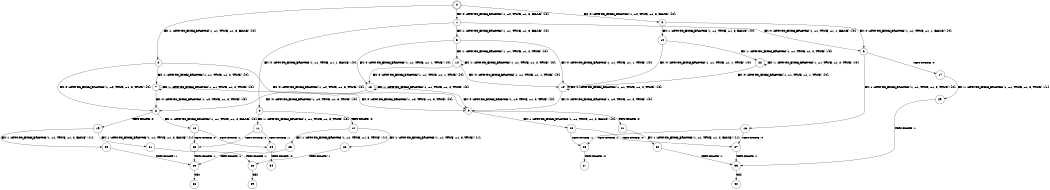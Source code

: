 digraph BCG {
size = "7, 10.5";
center = TRUE;
node [shape = circle];
0 [peripheries = 2];
0 -> 1 [label = "EX !0 !ATOMIC_EXCH_BRANCH (1, +0, TRUE, +1, 3, FALSE) !{0}"];
0 -> 2 [label = "EX !1 !ATOMIC_EXCH_BRANCH (1, +1, TRUE, +1, 3, FALSE) !{0}"];
0 -> 3 [label = "EX !0 !ATOMIC_EXCH_BRANCH (1, +0, TRUE, +1, 3, FALSE) !{0}"];
1 -> 4 [label = "EX !0 !ATOMIC_EXCH_BRANCH (1, +1, TRUE, +1, 1, FALSE) !{0}"];
1 -> 5 [label = "EX !1 !ATOMIC_EXCH_BRANCH (1, +1, TRUE, +1, 3, FALSE) !{0}"];
1 -> 6 [label = "EX !0 !ATOMIC_EXCH_BRANCH (1, +1, TRUE, +1, 1, FALSE) !{0}"];
2 -> 7 [label = "EX !1 !ATOMIC_EXCH_BRANCH (1, +1, TRUE, +1, 2, TRUE) !{0}"];
2 -> 8 [label = "EX !0 !ATOMIC_EXCH_BRANCH (1, +0, TRUE, +1, 3, TRUE) !{0}"];
2 -> 9 [label = "EX !0 !ATOMIC_EXCH_BRANCH (1, +0, TRUE, +1, 3, TRUE) !{0}"];
3 -> 10 [label = "EX !1 !ATOMIC_EXCH_BRANCH (1, +1, TRUE, +1, 3, FALSE) !{0}"];
3 -> 6 [label = "EX !0 !ATOMIC_EXCH_BRANCH (1, +1, TRUE, +1, 1, FALSE) !{0}"];
4 -> 11 [label = "EX !1 !ATOMIC_EXCH_BRANCH (1, +1, TRUE, +1, 3, TRUE) !{0}"];
4 -> 12 [label = "TERMINATE !0"];
5 -> 13 [label = "EX !0 !ATOMIC_EXCH_BRANCH (1, +1, TRUE, +1, 1, TRUE) !{0}"];
5 -> 14 [label = "EX !1 !ATOMIC_EXCH_BRANCH (1, +1, TRUE, +1, 2, TRUE) !{0}"];
5 -> 15 [label = "EX !0 !ATOMIC_EXCH_BRANCH (1, +1, TRUE, +1, 1, TRUE) !{0}"];
6 -> 16 [label = "EX !1 !ATOMIC_EXCH_BRANCH (1, +1, TRUE, +1, 3, TRUE) !{0}"];
6 -> 17 [label = "TERMINATE !0"];
7 -> 7 [label = "EX !1 !ATOMIC_EXCH_BRANCH (1, +1, TRUE, +1, 2, TRUE) !{0}"];
7 -> 8 [label = "EX !0 !ATOMIC_EXCH_BRANCH (1, +0, TRUE, +1, 3, TRUE) !{0}"];
7 -> 9 [label = "EX !0 !ATOMIC_EXCH_BRANCH (1, +0, TRUE, +1, 3, TRUE) !{0}"];
8 -> 18 [label = "EX !1 !ATOMIC_EXCH_BRANCH (1, +1, TRUE, +1, 2, FALSE) !{0}"];
8 -> 19 [label = "TERMINATE !0"];
9 -> 20 [label = "EX !1 !ATOMIC_EXCH_BRANCH (1, +1, TRUE, +1, 2, FALSE) !{0}"];
9 -> 21 [label = "TERMINATE !0"];
10 -> 22 [label = "EX !1 !ATOMIC_EXCH_BRANCH (1, +1, TRUE, +1, 2, TRUE) !{0}"];
10 -> 15 [label = "EX !0 !ATOMIC_EXCH_BRANCH (1, +1, TRUE, +1, 1, TRUE) !{0}"];
11 -> 23 [label = "TERMINATE !0"];
11 -> 24 [label = "TERMINATE !1"];
12 -> 25 [label = "EX !1 !ATOMIC_EXCH_BRANCH (1, +1, TRUE, +1, 3, TRUE) !{1}"];
12 -> 26 [label = "EX !1 !ATOMIC_EXCH_BRANCH (1, +1, TRUE, +1, 3, TRUE) !{1}"];
13 -> 8 [label = "EX !0 !ATOMIC_EXCH_BRANCH (1, +0, TRUE, +1, 3, TRUE) !{0}"];
13 -> 13 [label = "EX !1 !ATOMIC_EXCH_BRANCH (1, +1, TRUE, +1, 2, TRUE) !{0}"];
13 -> 9 [label = "EX !0 !ATOMIC_EXCH_BRANCH (1, +0, TRUE, +1, 3, TRUE) !{0}"];
14 -> 13 [label = "EX !0 !ATOMIC_EXCH_BRANCH (1, +1, TRUE, +1, 1, TRUE) !{0}"];
14 -> 14 [label = "EX !1 !ATOMIC_EXCH_BRANCH (1, +1, TRUE, +1, 2, TRUE) !{0}"];
14 -> 15 [label = "EX !0 !ATOMIC_EXCH_BRANCH (1, +1, TRUE, +1, 1, TRUE) !{0}"];
15 -> 15 [label = "EX !1 !ATOMIC_EXCH_BRANCH (1, +1, TRUE, +1, 2, TRUE) !{0}"];
15 -> 9 [label = "EX !0 !ATOMIC_EXCH_BRANCH (1, +0, TRUE, +1, 3, TRUE) !{0}"];
16 -> 27 [label = "TERMINATE !0"];
16 -> 28 [label = "TERMINATE !1"];
17 -> 29 [label = "EX !1 !ATOMIC_EXCH_BRANCH (1, +1, TRUE, +1, 3, TRUE) !{1}"];
18 -> 23 [label = "TERMINATE !0"];
18 -> 24 [label = "TERMINATE !1"];
19 -> 30 [label = "EX !1 !ATOMIC_EXCH_BRANCH (1, +1, TRUE, +1, 2, FALSE) !{1}"];
19 -> 31 [label = "EX !1 !ATOMIC_EXCH_BRANCH (1, +1, TRUE, +1, 2, FALSE) !{1}"];
20 -> 27 [label = "TERMINATE !0"];
20 -> 28 [label = "TERMINATE !1"];
21 -> 32 [label = "EX !1 !ATOMIC_EXCH_BRANCH (1, +1, TRUE, +1, 2, FALSE) !{1}"];
22 -> 22 [label = "EX !1 !ATOMIC_EXCH_BRANCH (1, +1, TRUE, +1, 2, TRUE) !{0}"];
22 -> 15 [label = "EX !0 !ATOMIC_EXCH_BRANCH (1, +1, TRUE, +1, 1, TRUE) !{0}"];
23 -> 33 [label = "TERMINATE !1"];
24 -> 34 [label = "TERMINATE !0"];
25 -> 33 [label = "TERMINATE !1"];
26 -> 35 [label = "TERMINATE !1"];
27 -> 36 [label = "TERMINATE !1"];
28 -> 37 [label = "TERMINATE !0"];
29 -> 36 [label = "TERMINATE !1"];
30 -> 33 [label = "TERMINATE !1"];
31 -> 35 [label = "TERMINATE !1"];
32 -> 36 [label = "TERMINATE !1"];
33 -> 38 [label = "exit"];
35 -> 39 [label = "exit"];
36 -> 40 [label = "exit"];
}
